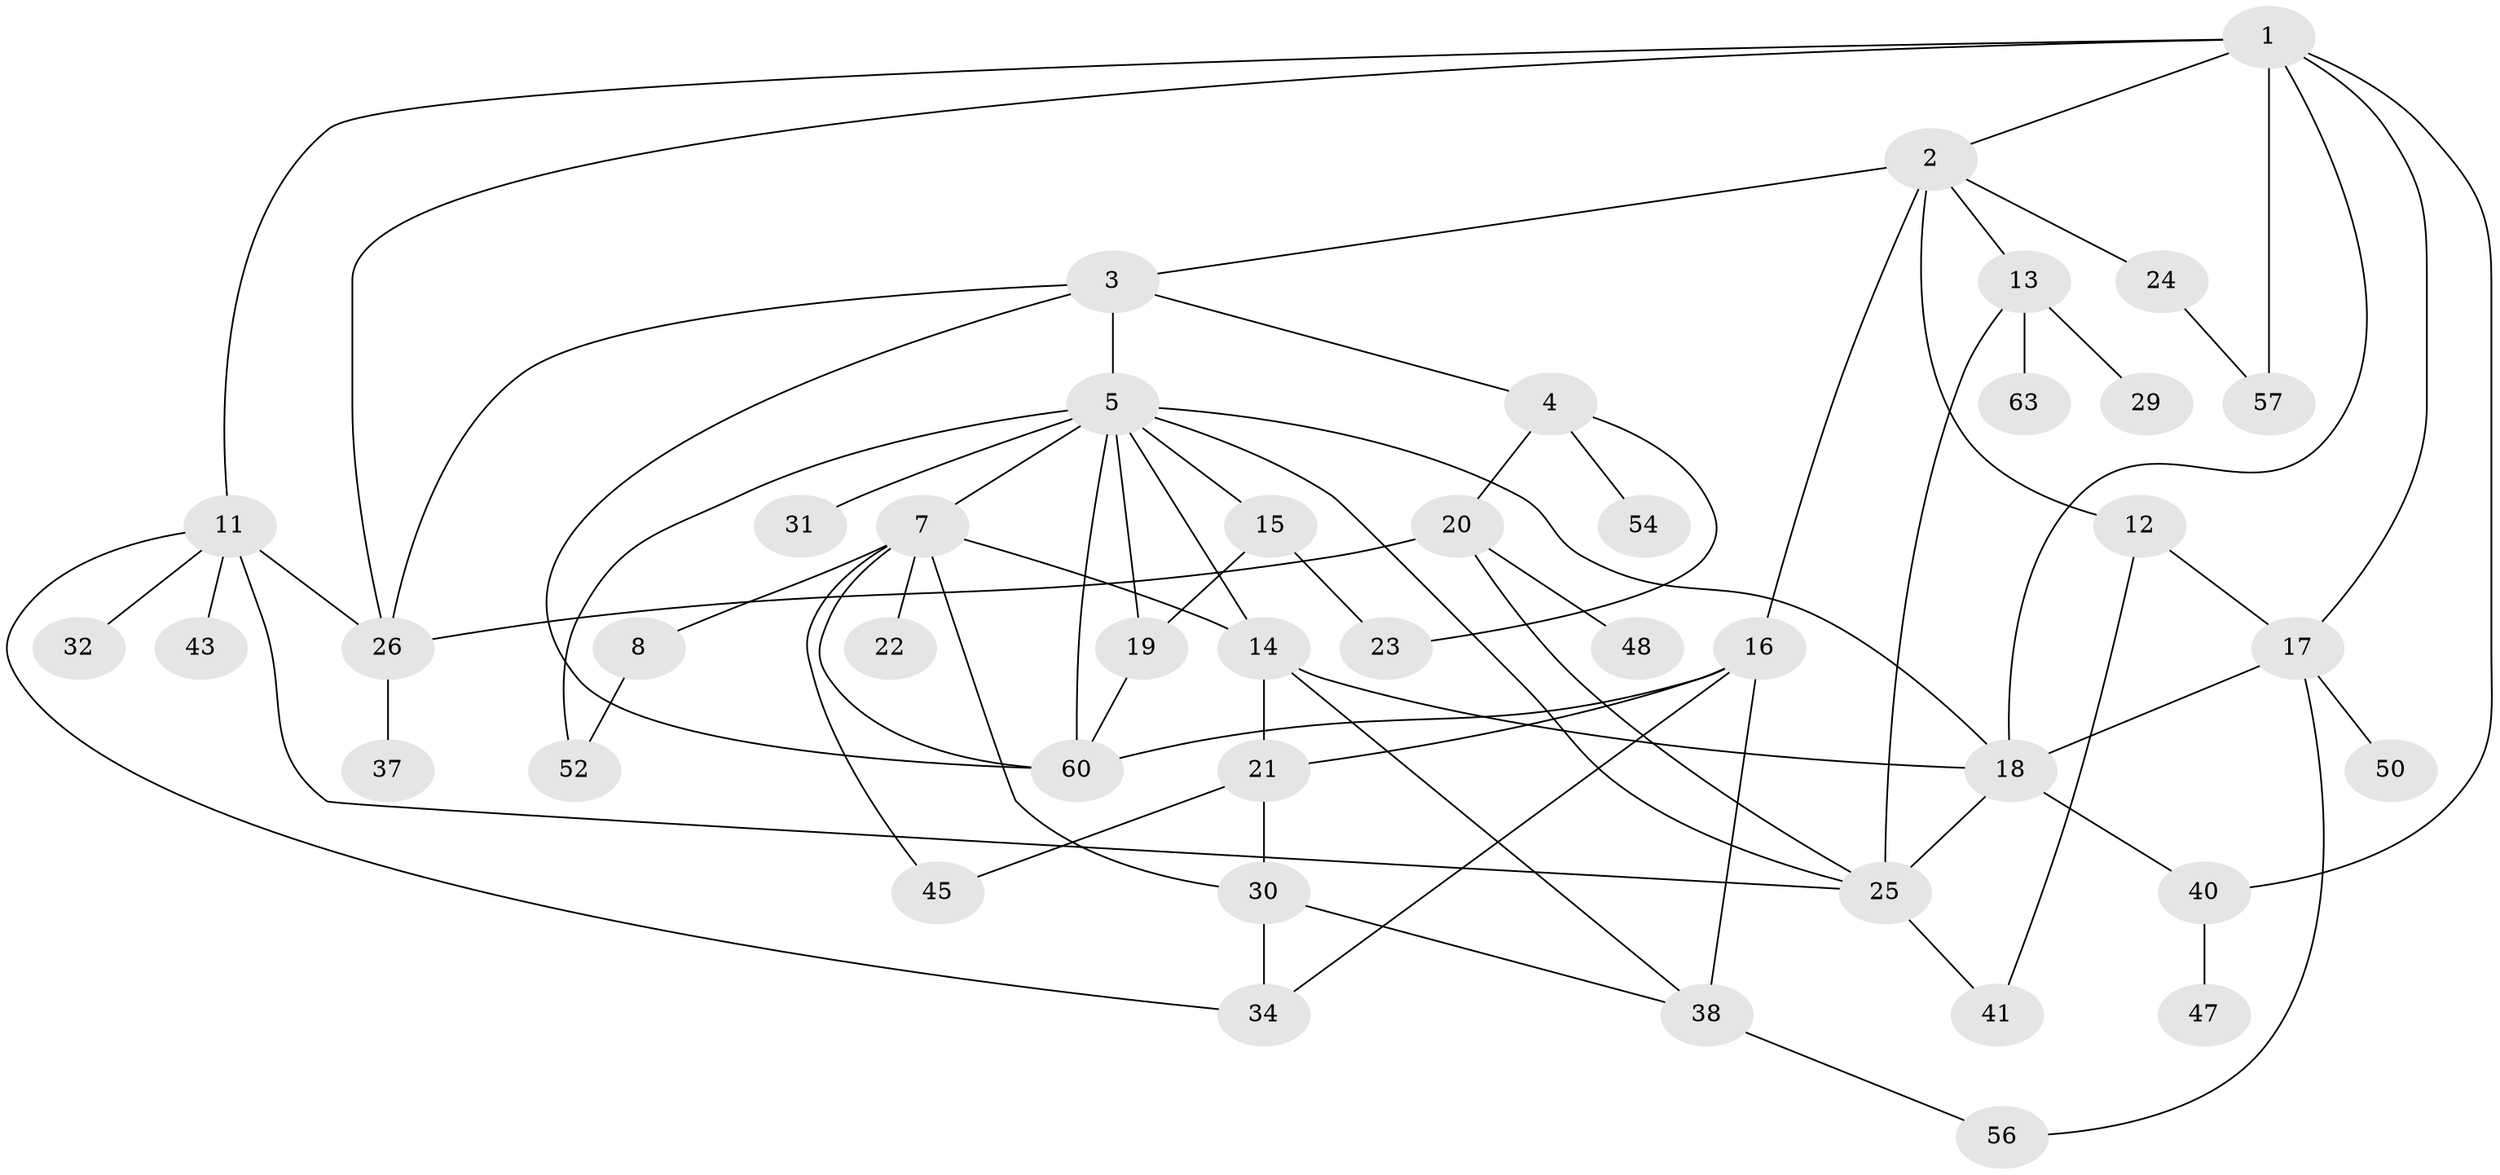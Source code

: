 // original degree distribution, {7: 0.045454545454545456, 5: 0.06060606060606061, 3: 0.30303030303030304, 8: 0.015151515151515152, 6: 0.030303030303030304, 2: 0.22727272727272727, 4: 0.12121212121212122, 1: 0.19696969696969696}
// Generated by graph-tools (version 1.1) at 2025/10/02/27/25 16:10:53]
// undirected, 43 vertices, 72 edges
graph export_dot {
graph [start="1"]
  node [color=gray90,style=filled];
  1 [super="+36"];
  2 [super="+9"];
  3 [super="+28"];
  4 [super="+6"];
  5 [super="+42"];
  7 [super="+10"];
  8;
  11 [super="+44"];
  12;
  13 [super="+59"];
  14 [super="+33"];
  15;
  16 [super="+39"];
  17 [super="+27"];
  18;
  19 [super="+65"];
  20 [super="+35"];
  21 [super="+46"];
  22;
  23 [super="+61"];
  24 [super="+66"];
  25 [super="+64"];
  26 [super="+55"];
  29;
  30 [super="+49"];
  31;
  32;
  34;
  37;
  38 [super="+58"];
  40 [super="+51"];
  41;
  43;
  45;
  47;
  48;
  50;
  52 [super="+53"];
  54;
  56;
  57;
  60 [super="+62"];
  63;
  1 -- 2;
  1 -- 11;
  1 -- 17;
  1 -- 18;
  1 -- 57;
  1 -- 26;
  1 -- 40;
  2 -- 3;
  2 -- 12;
  2 -- 13;
  2 -- 16 [weight=2];
  2 -- 24;
  3 -- 4;
  3 -- 5 [weight=2];
  3 -- 26;
  3 -- 60;
  4 -- 54;
  4 -- 20;
  4 -- 23;
  5 -- 7;
  5 -- 15;
  5 -- 19;
  5 -- 25;
  5 -- 31;
  5 -- 14;
  5 -- 18;
  5 -- 52;
  5 -- 60;
  7 -- 8;
  7 -- 22;
  7 -- 30;
  7 -- 60;
  7 -- 45;
  7 -- 14;
  8 -- 52;
  11 -- 32;
  11 -- 43;
  11 -- 34;
  11 -- 25;
  11 -- 26;
  12 -- 41;
  12 -- 17;
  13 -- 29;
  13 -- 25;
  13 -- 63;
  14 -- 18 [weight=2];
  14 -- 38;
  14 -- 21;
  15 -- 23;
  15 -- 19;
  16 -- 21;
  16 -- 60;
  16 -- 34;
  16 -- 38;
  17 -- 18;
  17 -- 56;
  17 -- 50;
  18 -- 40;
  18 -- 25;
  19 -- 60;
  20 -- 26;
  20 -- 25;
  20 -- 48;
  21 -- 45;
  21 -- 30;
  24 -- 57;
  25 -- 41;
  26 -- 37;
  30 -- 34;
  30 -- 38;
  38 -- 56;
  40 -- 47;
}
